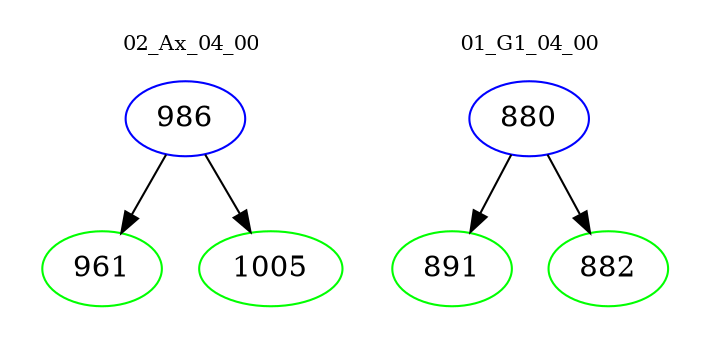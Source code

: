 digraph{
subgraph cluster_0 {
color = white
label = "02_Ax_04_00";
fontsize=10;
T0_986 [label="986", color="blue"]
T0_986 -> T0_961 [color="black"]
T0_961 [label="961", color="green"]
T0_986 -> T0_1005 [color="black"]
T0_1005 [label="1005", color="green"]
}
subgraph cluster_1 {
color = white
label = "01_G1_04_00";
fontsize=10;
T1_880 [label="880", color="blue"]
T1_880 -> T1_891 [color="black"]
T1_891 [label="891", color="green"]
T1_880 -> T1_882 [color="black"]
T1_882 [label="882", color="green"]
}
}
